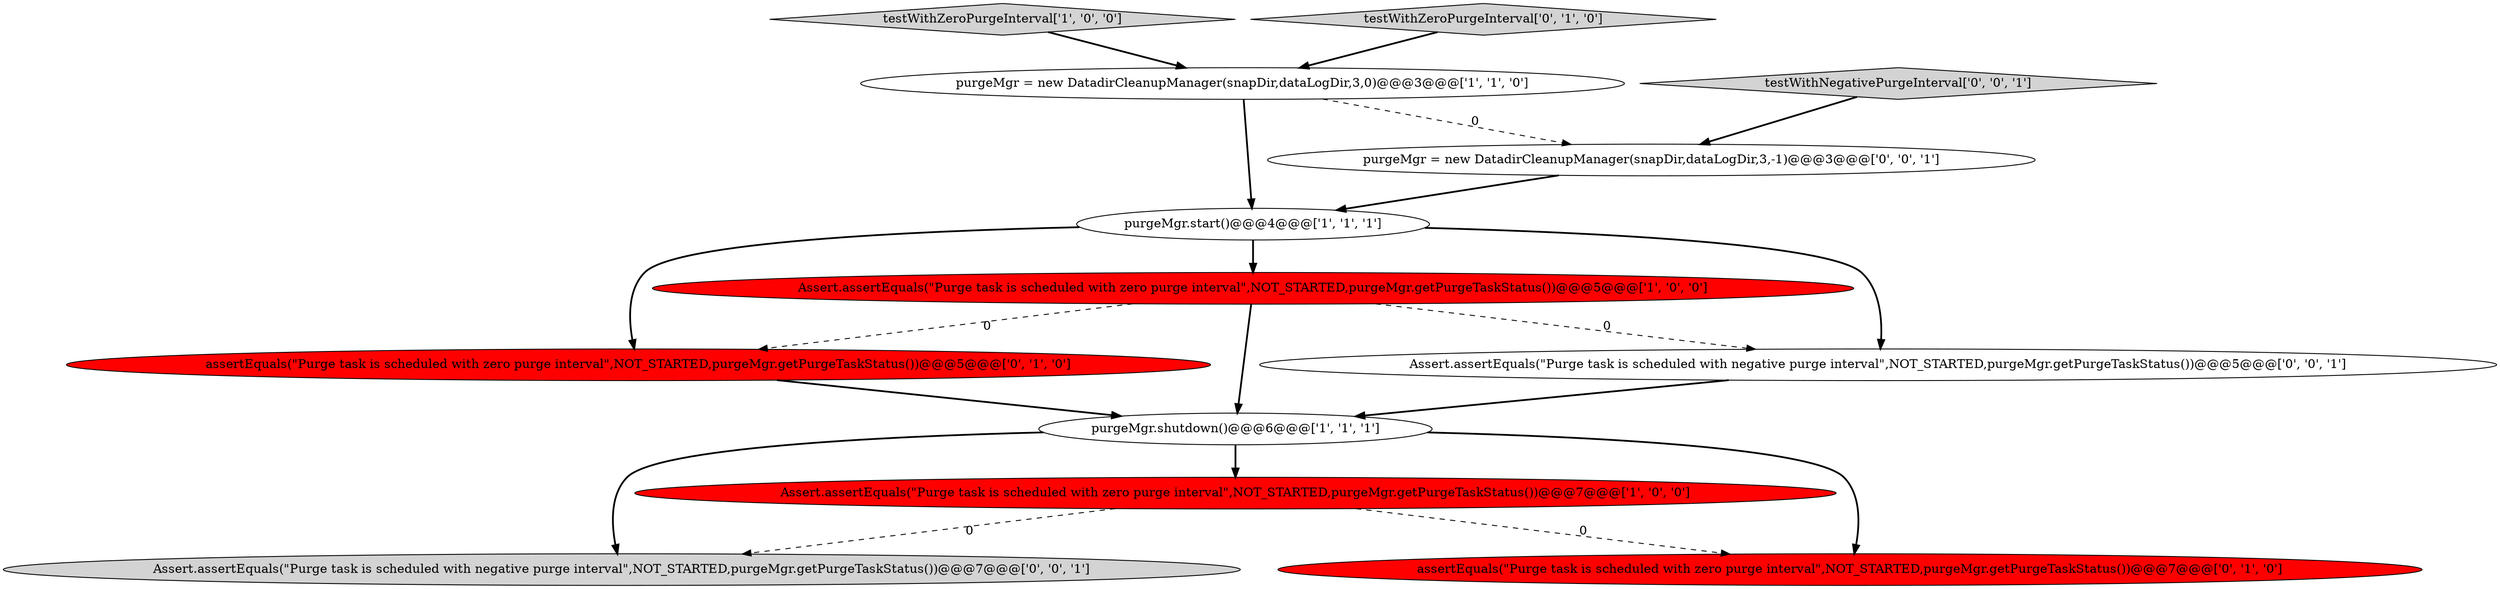 digraph {
4 [style = filled, label = "purgeMgr.start()@@@4@@@['1', '1', '1']", fillcolor = white, shape = ellipse image = "AAA0AAABBB1BBB"];
2 [style = filled, label = "Assert.assertEquals(\"Purge task is scheduled with zero purge interval\",NOT_STARTED,purgeMgr.getPurgeTaskStatus())@@@7@@@['1', '0', '0']", fillcolor = red, shape = ellipse image = "AAA1AAABBB1BBB"];
6 [style = filled, label = "assertEquals(\"Purge task is scheduled with zero purge interval\",NOT_STARTED,purgeMgr.getPurgeTaskStatus())@@@5@@@['0', '1', '0']", fillcolor = red, shape = ellipse image = "AAA1AAABBB2BBB"];
1 [style = filled, label = "testWithZeroPurgeInterval['1', '0', '0']", fillcolor = lightgray, shape = diamond image = "AAA0AAABBB1BBB"];
3 [style = filled, label = "purgeMgr = new DatadirCleanupManager(snapDir,dataLogDir,3,0)@@@3@@@['1', '1', '0']", fillcolor = white, shape = ellipse image = "AAA0AAABBB1BBB"];
5 [style = filled, label = "Assert.assertEquals(\"Purge task is scheduled with zero purge interval\",NOT_STARTED,purgeMgr.getPurgeTaskStatus())@@@5@@@['1', '0', '0']", fillcolor = red, shape = ellipse image = "AAA1AAABBB1BBB"];
7 [style = filled, label = "testWithZeroPurgeInterval['0', '1', '0']", fillcolor = lightgray, shape = diamond image = "AAA0AAABBB2BBB"];
9 [style = filled, label = "Assert.assertEquals(\"Purge task is scheduled with negative purge interval\",NOT_STARTED,purgeMgr.getPurgeTaskStatus())@@@7@@@['0', '0', '1']", fillcolor = lightgray, shape = ellipse image = "AAA0AAABBB3BBB"];
12 [style = filled, label = "purgeMgr = new DatadirCleanupManager(snapDir,dataLogDir,3,-1)@@@3@@@['0', '0', '1']", fillcolor = white, shape = ellipse image = "AAA0AAABBB3BBB"];
8 [style = filled, label = "assertEquals(\"Purge task is scheduled with zero purge interval\",NOT_STARTED,purgeMgr.getPurgeTaskStatus())@@@7@@@['0', '1', '0']", fillcolor = red, shape = ellipse image = "AAA1AAABBB2BBB"];
0 [style = filled, label = "purgeMgr.shutdown()@@@6@@@['1', '1', '1']", fillcolor = white, shape = ellipse image = "AAA0AAABBB1BBB"];
10 [style = filled, label = "Assert.assertEquals(\"Purge task is scheduled with negative purge interval\",NOT_STARTED,purgeMgr.getPurgeTaskStatus())@@@5@@@['0', '0', '1']", fillcolor = white, shape = ellipse image = "AAA0AAABBB3BBB"];
11 [style = filled, label = "testWithNegativePurgeInterval['0', '0', '1']", fillcolor = lightgray, shape = diamond image = "AAA0AAABBB3BBB"];
1->3 [style = bold, label=""];
4->10 [style = bold, label=""];
0->9 [style = bold, label=""];
11->12 [style = bold, label=""];
6->0 [style = bold, label=""];
3->12 [style = dashed, label="0"];
5->6 [style = dashed, label="0"];
5->0 [style = bold, label=""];
12->4 [style = bold, label=""];
5->10 [style = dashed, label="0"];
2->9 [style = dashed, label="0"];
4->6 [style = bold, label=""];
4->5 [style = bold, label=""];
3->4 [style = bold, label=""];
2->8 [style = dashed, label="0"];
7->3 [style = bold, label=""];
10->0 [style = bold, label=""];
0->2 [style = bold, label=""];
0->8 [style = bold, label=""];
}
